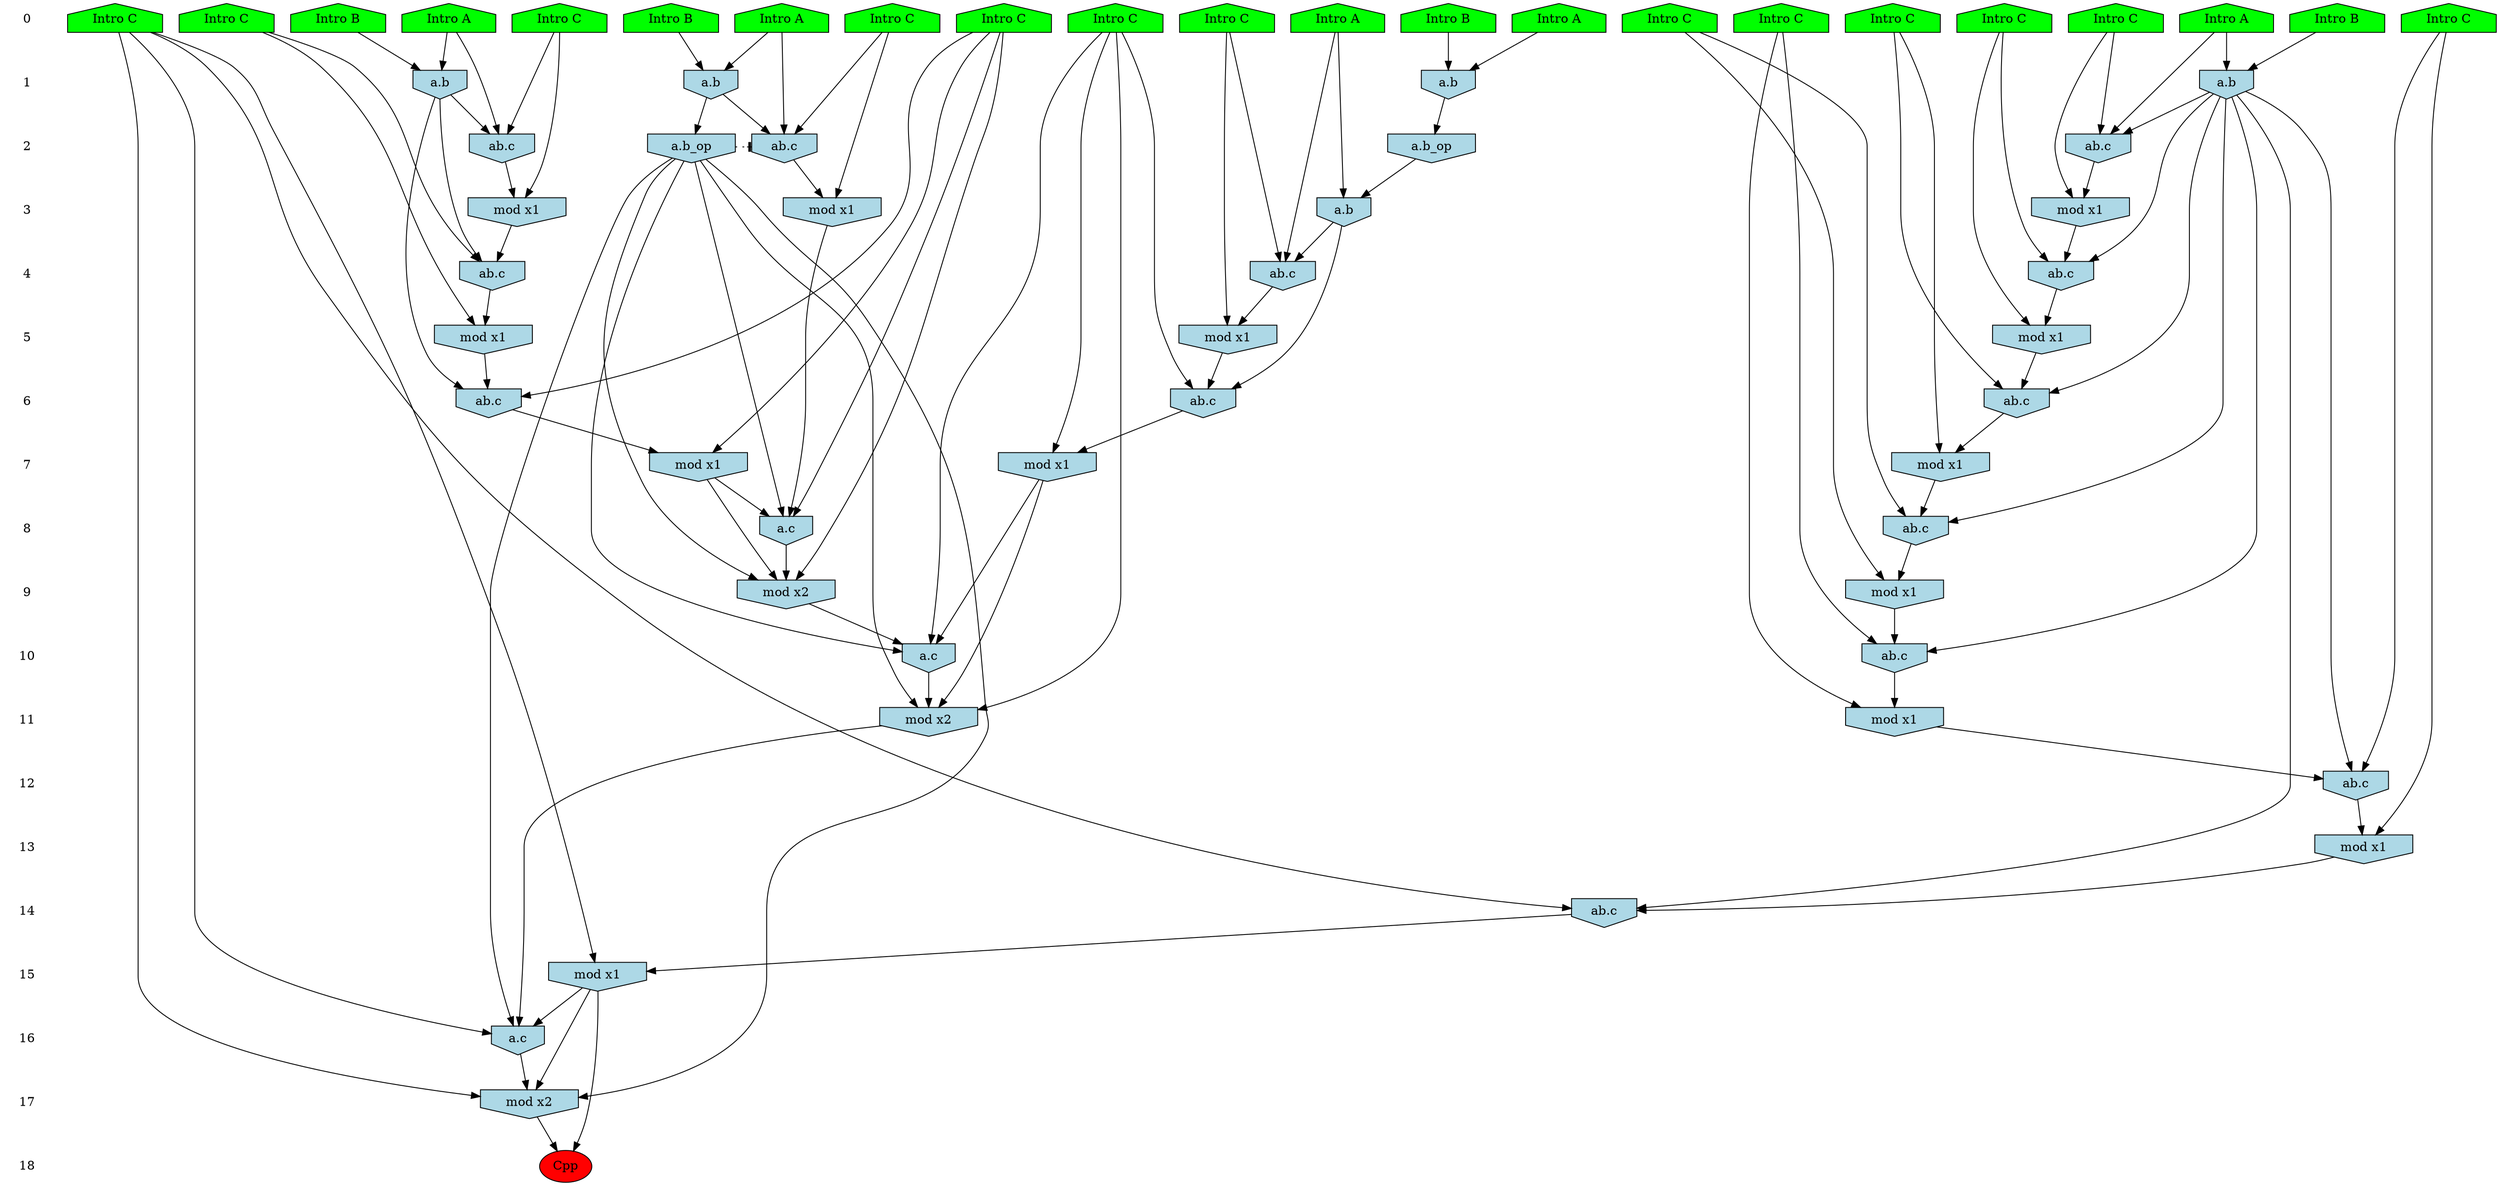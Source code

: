 /* Compression of 1 causal flows obtained in average at 1.884414E+01 t.u */
/* Compressed causal flows were: [3412] */
digraph G{
 ranksep=.5 ; 
{ rank = same ; "0" [shape=plaintext] ; node_1 [label ="Intro A", shape=house, style=filled, fillcolor=green] ;
node_2 [label ="Intro B", shape=house, style=filled, fillcolor=green] ;
node_3 [label ="Intro A", shape=house, style=filled, fillcolor=green] ;
node_4 [label ="Intro A", shape=house, style=filled, fillcolor=green] ;
node_5 [label ="Intro B", shape=house, style=filled, fillcolor=green] ;
node_6 [label ="Intro A", shape=house, style=filled, fillcolor=green] ;
node_7 [label ="Intro B", shape=house, style=filled, fillcolor=green] ;
node_8 [label ="Intro A", shape=house, style=filled, fillcolor=green] ;
node_9 [label ="Intro B", shape=house, style=filled, fillcolor=green] ;
node_10 [label ="Intro C", shape=house, style=filled, fillcolor=green] ;
node_11 [label ="Intro C", shape=house, style=filled, fillcolor=green] ;
node_12 [label ="Intro C", shape=house, style=filled, fillcolor=green] ;
node_13 [label ="Intro C", shape=house, style=filled, fillcolor=green] ;
node_14 [label ="Intro C", shape=house, style=filled, fillcolor=green] ;
node_15 [label ="Intro C", shape=house, style=filled, fillcolor=green] ;
node_16 [label ="Intro C", shape=house, style=filled, fillcolor=green] ;
node_17 [label ="Intro C", shape=house, style=filled, fillcolor=green] ;
node_18 [label ="Intro C", shape=house, style=filled, fillcolor=green] ;
node_19 [label ="Intro C", shape=house, style=filled, fillcolor=green] ;
node_20 [label ="Intro C", shape=house, style=filled, fillcolor=green] ;
node_21 [label ="Intro C", shape=house, style=filled, fillcolor=green] ;
node_22 [label ="Intro C", shape=house, style=filled, fillcolor=green] ;
}
{ rank = same ; "1" [shape=plaintext] ; node_23 [label="a.b", shape=invhouse, style=filled, fillcolor = lightblue] ;
node_25 [label="a.b", shape=invhouse, style=filled, fillcolor = lightblue] ;
node_33 [label="a.b", shape=invhouse, style=filled, fillcolor = lightblue] ;
node_37 [label="a.b", shape=invhouse, style=filled, fillcolor = lightblue] ;
}
{ rank = same ; "2" [shape=plaintext] ; node_24 [label="ab.c", shape=invhouse, style=filled, fillcolor = lightblue] ;
node_26 [label="ab.c", shape=invhouse, style=filled, fillcolor = lightblue] ;
node_34 [label="ab.c", shape=invhouse, style=filled, fillcolor = lightblue] ;
node_42 [label="a.b_op", shape=invhouse, style=filled, fillcolor = lightblue] ;
node_43 [label="a.b_op", shape=invhouse, style=filled, fillcolor = lightblue] ;
}
{ rank = same ; "3" [shape=plaintext] ; node_27 [label="mod x1", shape=invhouse, style=filled, fillcolor = lightblue] ;
node_28 [label="mod x1", shape=invhouse, style=filled, fillcolor = lightblue] ;
node_38 [label="mod x1", shape=invhouse, style=filled, fillcolor = lightblue] ;
node_44 [label="a.b", shape=invhouse, style=filled, fillcolor = lightblue] ;
}
{ rank = same ; "4" [shape=plaintext] ; node_29 [label="ab.c", shape=invhouse, style=filled, fillcolor = lightblue] ;
node_30 [label="ab.c", shape=invhouse, style=filled, fillcolor = lightblue] ;
node_48 [label="ab.c", shape=invhouse, style=filled, fillcolor = lightblue] ;
}
{ rank = same ; "5" [shape=plaintext] ; node_31 [label="mod x1", shape=invhouse, style=filled, fillcolor = lightblue] ;
node_36 [label="mod x1", shape=invhouse, style=filled, fillcolor = lightblue] ;
node_49 [label="mod x1", shape=invhouse, style=filled, fillcolor = lightblue] ;
}
{ rank = same ; "6" [shape=plaintext] ; node_32 [label="ab.c", shape=invhouse, style=filled, fillcolor = lightblue] ;
node_39 [label="ab.c", shape=invhouse, style=filled, fillcolor = lightblue] ;
node_53 [label="ab.c", shape=invhouse, style=filled, fillcolor = lightblue] ;
}
{ rank = same ; "7" [shape=plaintext] ; node_35 [label="mod x1", shape=invhouse, style=filled, fillcolor = lightblue] ;
node_40 [label="mod x1", shape=invhouse, style=filled, fillcolor = lightblue] ;
node_55 [label="mod x1", shape=invhouse, style=filled, fillcolor = lightblue] ;
}
{ rank = same ; "8" [shape=plaintext] ; node_41 [label="ab.c", shape=invhouse, style=filled, fillcolor = lightblue] ;
node_46 [label="a.c", shape=invhouse, style=filled, fillcolor = lightblue] ;
}
{ rank = same ; "9" [shape=plaintext] ; node_45 [label="mod x1", shape=invhouse, style=filled, fillcolor = lightblue] ;
node_47 [label="mod x2", shape=invhouse, style=filled, fillcolor = lightblue] ;
}
{ rank = same ; "10" [shape=plaintext] ; node_50 [label="ab.c", shape=invhouse, style=filled, fillcolor = lightblue] ;
node_58 [label="a.c", shape=invhouse, style=filled, fillcolor = lightblue] ;
}
{ rank = same ; "11" [shape=plaintext] ; node_51 [label="mod x1", shape=invhouse, style=filled, fillcolor = lightblue] ;
node_59 [label="mod x2", shape=invhouse, style=filled, fillcolor = lightblue] ;
}
{ rank = same ; "12" [shape=plaintext] ; node_52 [label="ab.c", shape=invhouse, style=filled, fillcolor = lightblue] ;
}
{ rank = same ; "13" [shape=plaintext] ; node_54 [label="mod x1", shape=invhouse, style=filled, fillcolor = lightblue] ;
}
{ rank = same ; "14" [shape=plaintext] ; node_56 [label="ab.c", shape=invhouse, style=filled, fillcolor = lightblue] ;
}
{ rank = same ; "15" [shape=plaintext] ; node_57 [label="mod x1", shape=invhouse, style=filled, fillcolor = lightblue] ;
}
{ rank = same ; "16" [shape=plaintext] ; node_60 [label="a.c", shape=invhouse, style=filled, fillcolor = lightblue] ;
}
{ rank = same ; "17" [shape=plaintext] ; node_61 [label="mod x2", shape=invhouse, style=filled, fillcolor = lightblue] ;
}
{ rank = same ; "18" [shape=plaintext] ; node_62 [label ="Cpp", style=filled, fillcolor=red] ;
}
"0" -> "1" [style="invis"]; 
"1" -> "2" [style="invis"]; 
"2" -> "3" [style="invis"]; 
"3" -> "4" [style="invis"]; 
"4" -> "5" [style="invis"]; 
"5" -> "6" [style="invis"]; 
"6" -> "7" [style="invis"]; 
"7" -> "8" [style="invis"]; 
"8" -> "9" [style="invis"]; 
"9" -> "10" [style="invis"]; 
"10" -> "11" [style="invis"]; 
"11" -> "12" [style="invis"]; 
"12" -> "13" [style="invis"]; 
"13" -> "14" [style="invis"]; 
"14" -> "15" [style="invis"]; 
"15" -> "16" [style="invis"]; 
"16" -> "17" [style="invis"]; 
"17" -> "18" [style="invis"]; 
node_6 -> node_23
node_9 -> node_23
node_6 -> node_24
node_20 -> node_24
node_23 -> node_24
node_4 -> node_25
node_5 -> node_25
node_4 -> node_26
node_17 -> node_26
node_25 -> node_26
node_17 -> node_27
node_26 -> node_27
node_20 -> node_28
node_24 -> node_28
node_14 -> node_29
node_25 -> node_29
node_27 -> node_29
node_13 -> node_30
node_23 -> node_30
node_28 -> node_30
node_13 -> node_31
node_30 -> node_31
node_19 -> node_32
node_23 -> node_32
node_31 -> node_32
node_2 -> node_33
node_3 -> node_33
node_3 -> node_34
node_10 -> node_34
node_33 -> node_34
node_19 -> node_35
node_32 -> node_35
node_14 -> node_36
node_29 -> node_36
node_7 -> node_37
node_8 -> node_37
node_10 -> node_38
node_34 -> node_38
node_22 -> node_39
node_25 -> node_39
node_36 -> node_39
node_22 -> node_40
node_39 -> node_40
node_12 -> node_41
node_23 -> node_41
node_35 -> node_41
node_33 -> node_42
node_37 -> node_43
node_1 -> node_44
node_43 -> node_44
node_12 -> node_45
node_41 -> node_45
node_22 -> node_46
node_38 -> node_46
node_40 -> node_46
node_42 -> node_46
node_22 -> node_47
node_40 -> node_47
node_42 -> node_47
node_46 -> node_47
node_1 -> node_48
node_21 -> node_48
node_44 -> node_48
node_21 -> node_49
node_48 -> node_49
node_11 -> node_50
node_23 -> node_50
node_45 -> node_50
node_11 -> node_51
node_50 -> node_51
node_15 -> node_52
node_23 -> node_52
node_51 -> node_52
node_16 -> node_53
node_44 -> node_53
node_49 -> node_53
node_15 -> node_54
node_52 -> node_54
node_16 -> node_55
node_53 -> node_55
node_18 -> node_56
node_23 -> node_56
node_54 -> node_56
node_18 -> node_57
node_56 -> node_57
node_16 -> node_58
node_42 -> node_58
node_47 -> node_58
node_55 -> node_58
node_16 -> node_59
node_42 -> node_59
node_55 -> node_59
node_58 -> node_59
node_18 -> node_60
node_42 -> node_60
node_57 -> node_60
node_59 -> node_60
node_18 -> node_61
node_42 -> node_61
node_57 -> node_61
node_60 -> node_61
node_57 -> node_62
node_61 -> node_62
node_42 -> node_34 [style=dotted, arrowhead = tee] 
}
/*
 Dot generation time: 0.000913
*/